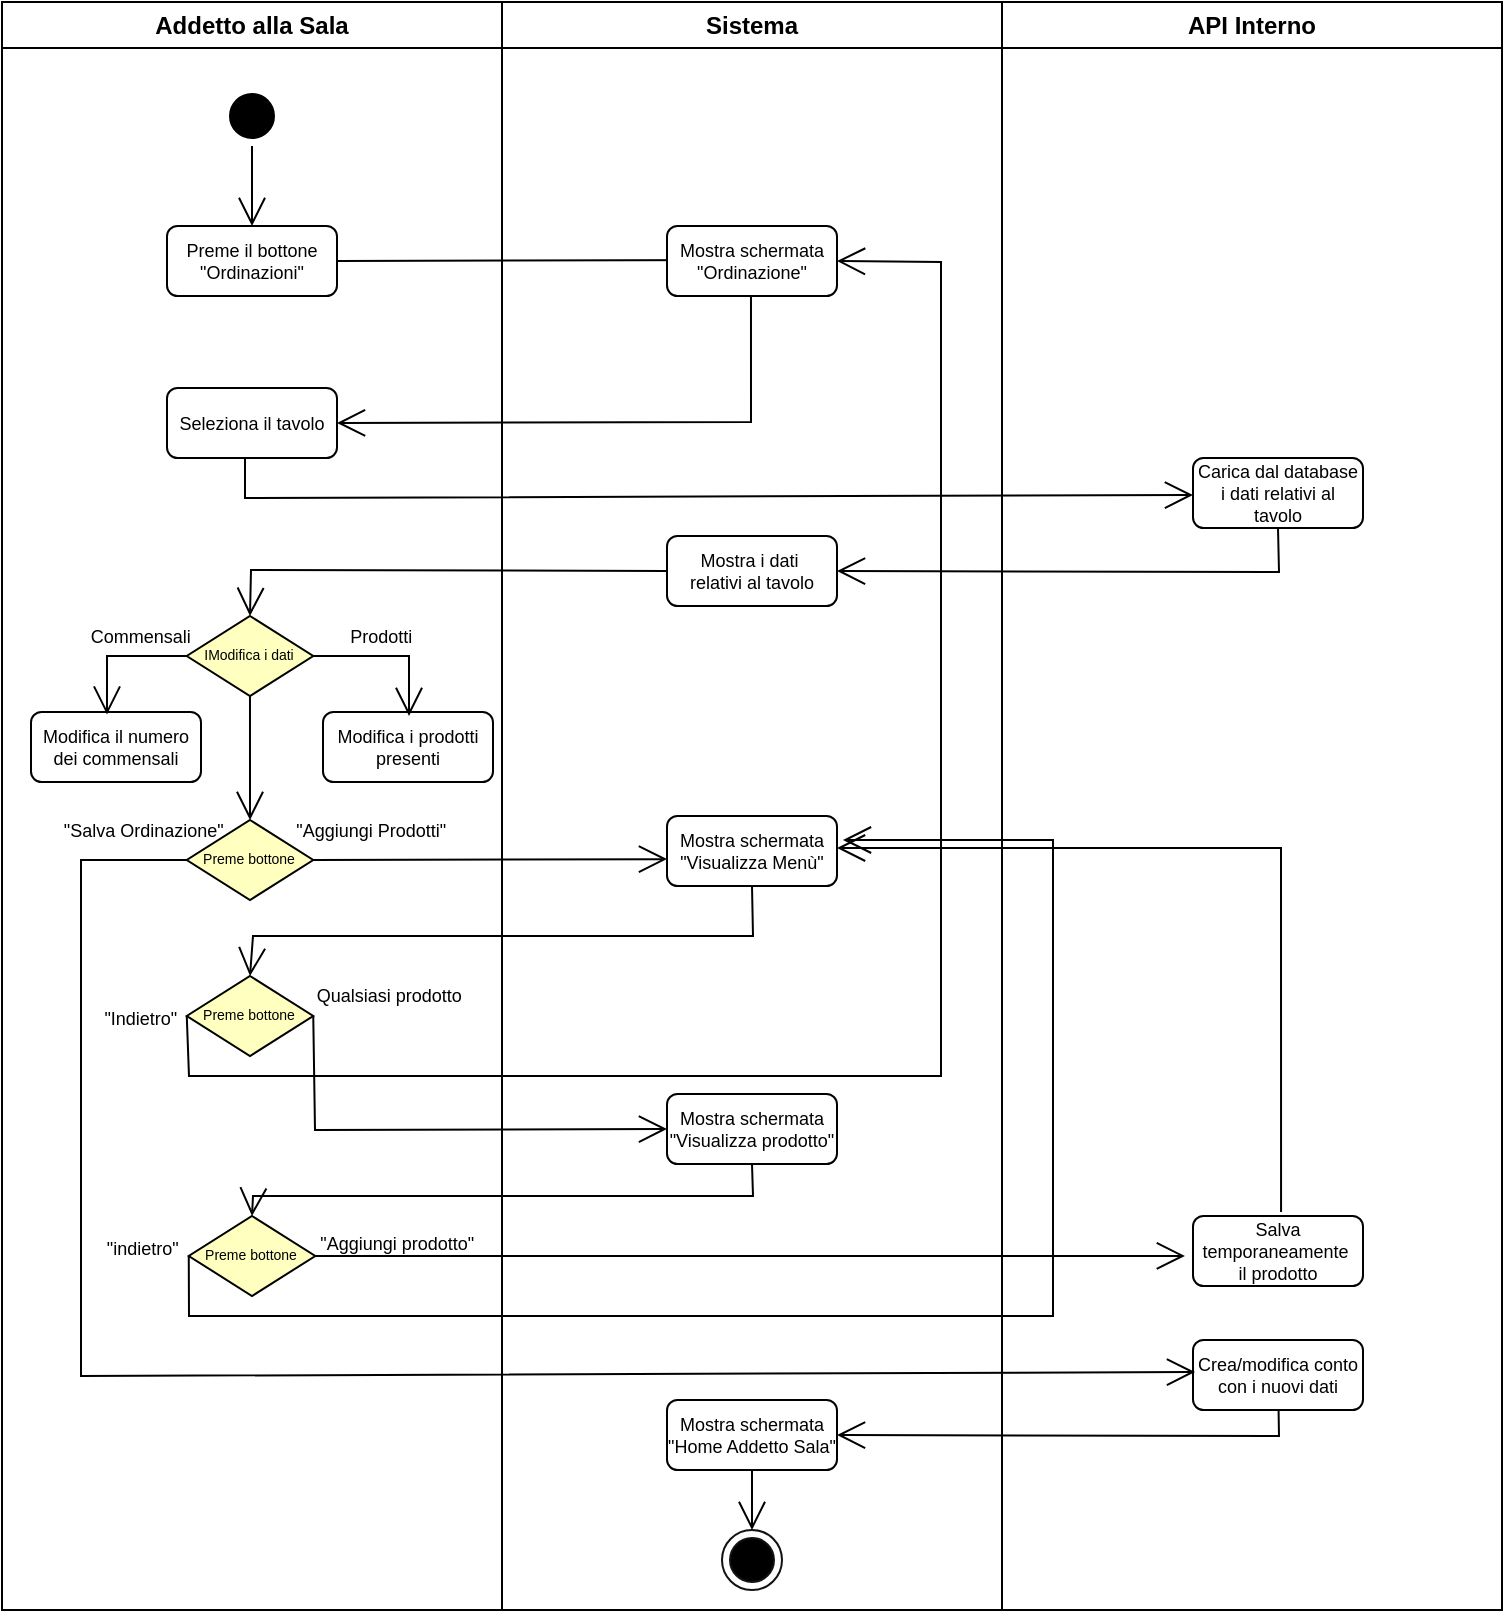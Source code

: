 <mxfile version="20.7.4" type="github">
  <diagram name="Page-1" id="e7e014a7-5840-1c2e-5031-d8a46d1fe8dd">
    <mxGraphModel dx="1434" dy="796" grid="1" gridSize="10" guides="1" tooltips="1" connect="1" arrows="1" fold="1" page="1" pageScale="1" pageWidth="827" pageHeight="1169" background="none" math="0" shadow="0">
      <root>
        <mxCell id="0" />
        <mxCell id="1" parent="0" />
        <mxCell id="2" value="Addetto alla Sala" style="swimlane;whiteSpace=wrap" parent="1" vertex="1">
          <mxGeometry x="39" y="183" width="250" height="804" as="geometry" />
        </mxCell>
        <mxCell id="5" value="" style="ellipse;shape=startState;fillColor=#000000;strokeColor=#000000;" parent="2" vertex="1">
          <mxGeometry x="110" y="42" width="30" height="30" as="geometry" />
        </mxCell>
        <mxCell id="vfh_crtKAgspOHQiJ0qC-41" value="Preme il bottone &#xa;&quot;Ordinazioni&quot;" style="strokeColor=#000000;fontSize=9;rounded=1;" parent="2" vertex="1">
          <mxGeometry x="82.5" y="112" width="85" height="35" as="geometry" />
        </mxCell>
        <mxCell id="vfh_crtKAgspOHQiJ0qC-43" value="" style="endArrow=open;endFill=1;endSize=12;html=1;rounded=0;fontSize=9;strokeWidth=1;exitX=0.5;exitY=1;exitDx=0;exitDy=0;" parent="2" source="5" target="vfh_crtKAgspOHQiJ0qC-41" edge="1">
          <mxGeometry width="160" relative="1" as="geometry">
            <mxPoint x="135.5" y="82" as="sourcePoint" />
            <mxPoint x="264" y="81.92" as="targetPoint" />
          </mxGeometry>
        </mxCell>
        <mxCell id="vfh_crtKAgspOHQiJ0qC-42" value="" style="endArrow=open;endFill=1;endSize=12;html=1;rounded=0;fontSize=9;strokeWidth=1;exitX=1;exitY=0.5;exitDx=0;exitDy=0;" parent="2" source="vfh_crtKAgspOHQiJ0qC-41" edge="1">
          <mxGeometry width="160" relative="1" as="geometry">
            <mxPoint x="199.5" y="129" as="sourcePoint" />
            <mxPoint x="375.5" y="129" as="targetPoint" />
          </mxGeometry>
        </mxCell>
        <mxCell id="vfh_crtKAgspOHQiJ0qC-45" value="Seleziona il tavolo" style="strokeColor=#000000;fontSize=9;rounded=1;" parent="2" vertex="1">
          <mxGeometry x="82.5" y="193" width="85" height="35" as="geometry" />
        </mxCell>
        <mxCell id="vfh_crtKAgspOHQiJ0qC-47" value="Modifica il numero&#xa;dei commensali" style="strokeColor=#000000;fontSize=9;rounded=1;" parent="2" vertex="1">
          <mxGeometry x="14.5" y="355" width="85" height="35" as="geometry" />
        </mxCell>
        <mxCell id="vfh_crtKAgspOHQiJ0qC-49" value="Preme bottone" style="rhombus;fillColor=#ffffc0;strokeColor=#000000;whiteSpace=wrap;spacing=0;fontSize=7;align=center;" parent="2" vertex="1">
          <mxGeometry x="92.38" y="409" width="63.25" height="40" as="geometry" />
        </mxCell>
        <mxCell id="vfh_crtKAgspOHQiJ0qC-52" value="IModifica i dati" style="rhombus;fillColor=#ffffc0;strokeColor=#000000;whiteSpace=wrap;spacing=0;fontSize=7;align=center;" parent="2" vertex="1">
          <mxGeometry x="92.37" y="307" width="63.25" height="40" as="geometry" />
        </mxCell>
        <mxCell id="vfh_crtKAgspOHQiJ0qC-57" value="Preme bottone" style="rhombus;fillColor=#ffffc0;strokeColor=#000000;whiteSpace=wrap;spacing=0;fontSize=7;align=center;" parent="2" vertex="1">
          <mxGeometry x="92.38" y="487" width="63.25" height="40" as="geometry" />
        </mxCell>
        <mxCell id="vfh_crtKAgspOHQiJ0qC-59" value="Preme bottone" style="rhombus;fillColor=#ffffc0;strokeColor=#000000;whiteSpace=wrap;spacing=0;fontSize=7;align=center;" parent="2" vertex="1">
          <mxGeometry x="93.38" y="607" width="63.25" height="40" as="geometry" />
        </mxCell>
        <mxCell id="vfh_crtKAgspOHQiJ0qC-64" value="Commensali" style="endArrow=open;endFill=1;endSize=12;rounded=0;fontSize=9;strokeWidth=1;exitX=0;exitY=0.5;exitDx=0;exitDy=0;entryX=0.447;entryY=0.037;entryDx=0;entryDy=0;entryPerimeter=0;" parent="2" edge="1">
          <mxGeometry x="-0.339" y="-10" width="160" relative="1" as="geometry">
            <mxPoint x="92.37" y="327" as="sourcePoint" />
            <mxPoint x="52.495" y="356.295" as="targetPoint" />
            <Array as="points">
              <mxPoint x="52.5" y="327" />
            </Array>
            <mxPoint as="offset" />
          </mxGeometry>
        </mxCell>
        <mxCell id="vfh_crtKAgspOHQiJ0qC-83" value="" style="endArrow=open;endFill=1;endSize=12;html=1;rounded=0;fontSize=9;strokeWidth=1;exitX=0.5;exitY=1;exitDx=0;exitDy=0;" parent="2" source="vfh_crtKAgspOHQiJ0qC-52" target="vfh_crtKAgspOHQiJ0qC-49" edge="1">
          <mxGeometry width="160" relative="1" as="geometry">
            <mxPoint x="235.5" y="349" as="sourcePoint" />
            <mxPoint x="425.5" y="349" as="targetPoint" />
          </mxGeometry>
        </mxCell>
        <mxCell id="vfh_crtKAgspOHQiJ0qC-87" value="Modifica i prodotti&#xa;presenti" style="strokeColor=#000000;fontSize=9;rounded=1;" parent="2" vertex="1">
          <mxGeometry x="160.5" y="355" width="85" height="35" as="geometry" />
        </mxCell>
        <mxCell id="vfh_crtKAgspOHQiJ0qC-90" value="Prodotti" style="endArrow=open;endFill=1;endSize=12;rounded=0;fontSize=9;strokeWidth=1;exitX=1;exitY=0.5;exitDx=0;exitDy=0;entryX=0.506;entryY=0.057;entryDx=0;entryDy=0;entryPerimeter=0;" parent="2" source="vfh_crtKAgspOHQiJ0qC-52" target="vfh_crtKAgspOHQiJ0qC-87" edge="1">
          <mxGeometry x="-0.13" y="10" width="160" relative="1" as="geometry">
            <mxPoint x="175.5" y="309" as="sourcePoint" />
            <mxPoint x="235.5" y="339" as="targetPoint" />
            <Array as="points">
              <mxPoint x="203.5" y="327" />
            </Array>
            <mxPoint as="offset" />
          </mxGeometry>
        </mxCell>
        <mxCell id="3" value="Sistema" style="swimlane;whiteSpace=wrap" parent="1" vertex="1">
          <mxGeometry x="289" y="183" width="250" height="804" as="geometry" />
        </mxCell>
        <mxCell id="vfh_crtKAgspOHQiJ0qC-44" value="Mostra schermata&#xa;&quot;Ordinazione&quot;" style="strokeColor=#000000;fontSize=9;rounded=1;" parent="3" vertex="1">
          <mxGeometry x="82.5" y="112" width="85" height="35" as="geometry" />
        </mxCell>
        <mxCell id="vfh_crtKAgspOHQiJ0qC-46" value="Mostra i dati &#xa;relativi al tavolo" style="strokeColor=#000000;fontSize=9;rounded=1;" parent="3" vertex="1">
          <mxGeometry x="82.5" y="267" width="85" height="35" as="geometry" />
        </mxCell>
        <mxCell id="vfh_crtKAgspOHQiJ0qC-50" value="Mostra schermata&#xa;&quot;Home Addetto Sala&quot;" style="strokeColor=#000000;fontSize=9;rounded=1;" parent="3" vertex="1">
          <mxGeometry x="82.5" y="699" width="85" height="35" as="geometry" />
        </mxCell>
        <mxCell id="vfh_crtKAgspOHQiJ0qC-55" value="Mostra schermata&#xa;&quot;Visualizza Menù&quot;" style="strokeColor=#000000;fontSize=9;rounded=1;" parent="3" vertex="1">
          <mxGeometry x="82.5" y="407" width="85" height="35" as="geometry" />
        </mxCell>
        <mxCell id="vfh_crtKAgspOHQiJ0qC-58" value="Mostra schermata&#xa;&quot;Visualizza prodotto&quot;" style="strokeColor=#000000;fontSize=9;rounded=1;" parent="3" vertex="1">
          <mxGeometry x="82.5" y="546" width="85" height="35" as="geometry" />
        </mxCell>
        <mxCell id="38" value="" style="ellipse;shape=endState;fillColor=#000000;strokeColor=#121212;" parent="3" vertex="1">
          <mxGeometry x="110" y="764" width="30" height="30" as="geometry" />
        </mxCell>
        <mxCell id="vfh_crtKAgspOHQiJ0qC-92" value="" style="endArrow=open;endFill=1;endSize=12;html=1;rounded=0;fontSize=9;strokeWidth=1;exitX=0.5;exitY=1;exitDx=0;exitDy=0;entryX=0.5;entryY=0;entryDx=0;entryDy=0;" parent="3" source="vfh_crtKAgspOHQiJ0qC-50" target="38" edge="1">
          <mxGeometry width="160" relative="1" as="geometry">
            <mxPoint x="124.5" y="747" as="sourcePoint" />
            <mxPoint x="74.5" y="777" as="targetPoint" />
          </mxGeometry>
        </mxCell>
        <mxCell id="4" value="API Interno" style="swimlane;whiteSpace=wrap" parent="1" vertex="1">
          <mxGeometry x="539" y="183" width="250" height="804" as="geometry" />
        </mxCell>
        <mxCell id="vfh_crtKAgspOHQiJ0qC-74" value="Salva&#xa;temporaneamente &#xa;il prodotto" style="strokeColor=#000000;fontSize=9;rounded=1;" parent="4" vertex="1">
          <mxGeometry x="95.5" y="607" width="85" height="35" as="geometry" />
        </mxCell>
        <mxCell id="vfh_crtKAgspOHQiJ0qC-85" value="Crea/modifica conto&#xa;con i nuovi dati" style="strokeColor=#000000;fontSize=9;rounded=1;" parent="4" vertex="1">
          <mxGeometry x="95.5" y="669" width="85" height="35" as="geometry" />
        </mxCell>
        <mxCell id="m1yTOo-GPtxDC_JN5f1o-38" value="Carica dal database&#xa;i dati relativi al&#xa;tavolo" style="strokeColor=#000000;fontSize=9;rounded=1;" parent="4" vertex="1">
          <mxGeometry x="95.5" y="228" width="85" height="35" as="geometry" />
        </mxCell>
        <mxCell id="vfh_crtKAgspOHQiJ0qC-60" value="" style="endArrow=open;endFill=1;endSize=12;html=1;rounded=0;fontSize=9;strokeWidth=1;exitX=0.494;exitY=1;exitDx=0;exitDy=0;exitPerimeter=0;entryX=1;entryY=0.5;entryDx=0;entryDy=0;" parent="1" source="vfh_crtKAgspOHQiJ0qC-44" target="vfh_crtKAgspOHQiJ0qC-45" edge="1">
          <mxGeometry width="160" relative="1" as="geometry">
            <mxPoint x="209.5" y="410" as="sourcePoint" />
            <mxPoint x="238.5" y="393" as="targetPoint" />
            <Array as="points">
              <mxPoint x="413.5" y="393" />
            </Array>
          </mxGeometry>
        </mxCell>
        <mxCell id="vfh_crtKAgspOHQiJ0qC-61" value="" style="endArrow=open;endFill=1;endSize=12;html=1;rounded=0;fontSize=9;strokeWidth=1;entryX=0;entryY=0.5;entryDx=0;entryDy=0;" parent="1" edge="1">
          <mxGeometry width="160" relative="1" as="geometry">
            <mxPoint x="160.5" y="411" as="sourcePoint" />
            <mxPoint x="634.5" y="429.5" as="targetPoint" />
            <Array as="points">
              <mxPoint x="160.5" y="431" />
            </Array>
          </mxGeometry>
        </mxCell>
        <mxCell id="vfh_crtKAgspOHQiJ0qC-62" value="" style="endArrow=open;endFill=1;endSize=12;html=1;rounded=0;fontSize=9;strokeWidth=1;entryX=0.5;entryY=0;entryDx=0;entryDy=0;exitX=0;exitY=0.5;exitDx=0;exitDy=0;" parent="1" source="vfh_crtKAgspOHQiJ0qC-46" target="vfh_crtKAgspOHQiJ0qC-52" edge="1">
          <mxGeometry width="160" relative="1" as="geometry">
            <mxPoint x="359.5" y="467.5" as="sourcePoint" />
            <mxPoint x="118.995" y="475" as="targetPoint" />
            <Array as="points">
              <mxPoint x="163.5" y="467" />
            </Array>
          </mxGeometry>
        </mxCell>
        <mxCell id="vfh_crtKAgspOHQiJ0qC-68" value="" style="endArrow=open;endFill=1;endSize=12;html=1;rounded=0;fontSize=9;strokeWidth=1;entryX=0.5;entryY=0;entryDx=0;entryDy=0;exitX=0.5;exitY=1;exitDx=0;exitDy=0;" parent="1" source="vfh_crtKAgspOHQiJ0qC-55" target="vfh_crtKAgspOHQiJ0qC-57" edge="1">
          <mxGeometry width="160" relative="1" as="geometry">
            <mxPoint x="414.5" y="640" as="sourcePoint" />
            <mxPoint x="564.5" y="650" as="targetPoint" />
            <Array as="points">
              <mxPoint x="414.5" y="650" />
              <mxPoint x="164.5" y="650" />
            </Array>
          </mxGeometry>
        </mxCell>
        <mxCell id="vfh_crtKAgspOHQiJ0qC-69" value="Qualsiasi prodotto" style="endArrow=open;endFill=1;endSize=12;rounded=0;fontSize=9;strokeWidth=1;exitX=1;exitY=0.5;exitDx=0;exitDy=0;entryX=0;entryY=0.5;entryDx=0;entryDy=0;labelBackgroundColor=none;" parent="1" source="vfh_crtKAgspOHQiJ0qC-57" target="vfh_crtKAgspOHQiJ0qC-58" edge="1">
          <mxGeometry x="-1" y="39" width="160" relative="1" as="geometry">
            <mxPoint x="214.5" y="740" as="sourcePoint" />
            <mxPoint x="354.5" y="752" as="targetPoint" />
            <Array as="points">
              <mxPoint x="195.5" y="747" />
            </Array>
            <mxPoint x="-1" y="-10" as="offset" />
          </mxGeometry>
        </mxCell>
        <mxCell id="vfh_crtKAgspOHQiJ0qC-70" value="&quot;Indietro&quot;" style="endArrow=open;endFill=1;endSize=12;rounded=0;fontSize=9;strokeWidth=1;exitX=0;exitY=0.5;exitDx=0;exitDy=0;entryX=1;entryY=0.5;entryDx=0;entryDy=0;" parent="1" source="vfh_crtKAgspOHQiJ0qC-57" target="vfh_crtKAgspOHQiJ0qC-44" edge="1">
          <mxGeometry x="-1" y="-23" width="160" relative="1" as="geometry">
            <mxPoint x="214.5" y="755" as="sourcePoint" />
            <mxPoint x="478.5" y="310" as="targetPoint" />
            <Array as="points">
              <mxPoint x="132.5" y="720" />
              <mxPoint x="508.5" y="720" />
              <mxPoint x="508.5" y="313" />
            </Array>
            <mxPoint as="offset" />
          </mxGeometry>
        </mxCell>
        <mxCell id="vfh_crtKAgspOHQiJ0qC-75" value="&quot;Aggiungi prodotto&quot;" style="endArrow=open;endFill=1;endSize=12;rounded=0;fontSize=9;strokeWidth=1;entryX=-0.024;entryY=0.571;entryDx=0;entryDy=0;entryPerimeter=0;spacingTop=7;labelBackgroundColor=none;exitX=1;exitY=0.5;exitDx=0;exitDy=0;" parent="1" source="vfh_crtKAgspOHQiJ0qC-59" edge="1">
          <mxGeometry x="-0.811" y="10" width="160" relative="1" as="geometry">
            <mxPoint x="208.63" y="810" as="sourcePoint" />
            <mxPoint x="630.46" y="809.985" as="targetPoint" />
            <mxPoint as="offset" />
          </mxGeometry>
        </mxCell>
        <mxCell id="vfh_crtKAgspOHQiJ0qC-76" value="" style="endArrow=open;endFill=1;endSize=12;html=1;rounded=0;fontSize=9;strokeWidth=1;exitX=0.518;exitY=-0.057;exitDx=0;exitDy=0;exitPerimeter=0;entryX=1;entryY=0.457;entryDx=0;entryDy=0;entryPerimeter=0;" parent="1" source="vfh_crtKAgspOHQiJ0qC-74" target="vfh_crtKAgspOHQiJ0qC-55" edge="1">
          <mxGeometry width="160" relative="1" as="geometry">
            <mxPoint x="564.5" y="680.02" as="sourcePoint" />
            <mxPoint x="678.5" y="600" as="targetPoint" />
            <Array as="points">
              <mxPoint x="678.5" y="606" />
            </Array>
          </mxGeometry>
        </mxCell>
        <mxCell id="vfh_crtKAgspOHQiJ0qC-84" value="&quot;Aggiungi Prodotti&quot;" style="endArrow=open;endFill=1;endSize=12;rounded=0;fontSize=9;strokeWidth=1;exitX=1;exitY=0.5;exitDx=0;exitDy=0;entryX=0;entryY=0.616;entryDx=0;entryDy=0;entryPerimeter=0;" parent="1" source="vfh_crtKAgspOHQiJ0qC-49" target="vfh_crtKAgspOHQiJ0qC-55" edge="1">
          <mxGeometry x="-0.67" y="15" width="160" relative="1" as="geometry">
            <mxPoint x="214.5" y="572" as="sourcePoint" />
            <mxPoint x="368.5" y="612" as="targetPoint" />
            <mxPoint as="offset" />
          </mxGeometry>
        </mxCell>
        <mxCell id="vfh_crtKAgspOHQiJ0qC-86" value="&quot;Salva Ordinazione&quot;" style="endArrow=open;endFill=1;endSize=12;rounded=0;fontSize=9;strokeWidth=1;entryX=0.012;entryY=0.457;entryDx=0;entryDy=0;entryPerimeter=0;exitX=0;exitY=0.5;exitDx=0;exitDy=0;labelBackgroundColor=none;" parent="1" source="vfh_crtKAgspOHQiJ0qC-49" target="vfh_crtKAgspOHQiJ0qC-85" edge="1">
          <mxGeometry x="-0.95" y="-15" width="160" relative="1" as="geometry">
            <mxPoint x="84.5" y="612" as="sourcePoint" />
            <mxPoint x="400.37" y="891" as="targetPoint" />
            <Array as="points">
              <mxPoint x="78.5" y="612" />
              <mxPoint x="78.5" y="870" />
            </Array>
            <mxPoint as="offset" />
          </mxGeometry>
        </mxCell>
        <mxCell id="vfh_crtKAgspOHQiJ0qC-91" value="" style="endArrow=open;endFill=1;endSize=12;html=1;rounded=0;fontSize=9;strokeWidth=1;entryX=1;entryY=0.5;entryDx=0;entryDy=0;" parent="1" source="vfh_crtKAgspOHQiJ0qC-85" target="vfh_crtKAgspOHQiJ0qC-50" edge="1">
          <mxGeometry width="160" relative="1" as="geometry">
            <mxPoint x="678.5" y="890" as="sourcePoint" />
            <mxPoint x="478.5" y="900" as="targetPoint" />
            <Array as="points">
              <mxPoint x="677.5" y="900" />
            </Array>
          </mxGeometry>
        </mxCell>
        <mxCell id="m1yTOo-GPtxDC_JN5f1o-39" value="" style="endArrow=open;endFill=1;endSize=12;html=1;rounded=0;fontSize=9;strokeWidth=1;exitX=0.5;exitY=1;exitDx=0;exitDy=0;entryX=1;entryY=0.5;entryDx=0;entryDy=0;" parent="1" source="m1yTOo-GPtxDC_JN5f1o-38" target="vfh_crtKAgspOHQiJ0qC-46" edge="1">
          <mxGeometry width="160" relative="1" as="geometry">
            <mxPoint x="584.5" y="537" as="sourcePoint" />
            <mxPoint x="478.5" y="467" as="targetPoint" />
            <Array as="points">
              <mxPoint x="677.5" y="468" />
            </Array>
          </mxGeometry>
        </mxCell>
        <mxCell id="vfh_crtKAgspOHQiJ0qC-71" value="" style="endArrow=open;endFill=1;endSize=12;html=1;rounded=0;fontSize=9;strokeWidth=1;entryX=0.5;entryY=0;entryDx=0;entryDy=0;exitX=0.5;exitY=1;exitDx=0;exitDy=0;" parent="1" source="vfh_crtKAgspOHQiJ0qC-58" target="vfh_crtKAgspOHQiJ0qC-59" edge="1">
          <mxGeometry width="160" relative="1" as="geometry">
            <mxPoint x="428.5" y="790" as="sourcePoint" />
            <mxPoint x="174.5" y="790" as="targetPoint" />
            <Array as="points">
              <mxPoint x="414.5" y="780" />
              <mxPoint x="164.5" y="780" />
            </Array>
          </mxGeometry>
        </mxCell>
        <mxCell id="vfh_crtKAgspOHQiJ0qC-72" value="&quot;indietro&quot;" style="endArrow=open;endFill=1;endSize=12;rounded=0;fontSize=9;strokeWidth=1;exitX=0;exitY=0.5;exitDx=0;exitDy=0;entryX=1.035;entryY=0.343;entryDx=0;entryDy=0;entryPerimeter=0;labelBackgroundColor=none;" parent="1" source="vfh_crtKAgspOHQiJ0qC-59" target="vfh_crtKAgspOHQiJ0qC-55" edge="1">
          <mxGeometry x="-1" y="-23" width="160" relative="1" as="geometry">
            <mxPoint x="147.38" y="810.99" as="sourcePoint" />
            <mxPoint x="544.5" y="592" as="targetPoint" />
            <Array as="points">
              <mxPoint x="132.5" y="840" />
              <mxPoint x="564.5" y="840" />
              <mxPoint x="564.5" y="602" />
            </Array>
            <mxPoint y="-4" as="offset" />
          </mxGeometry>
        </mxCell>
      </root>
    </mxGraphModel>
  </diagram>
</mxfile>
